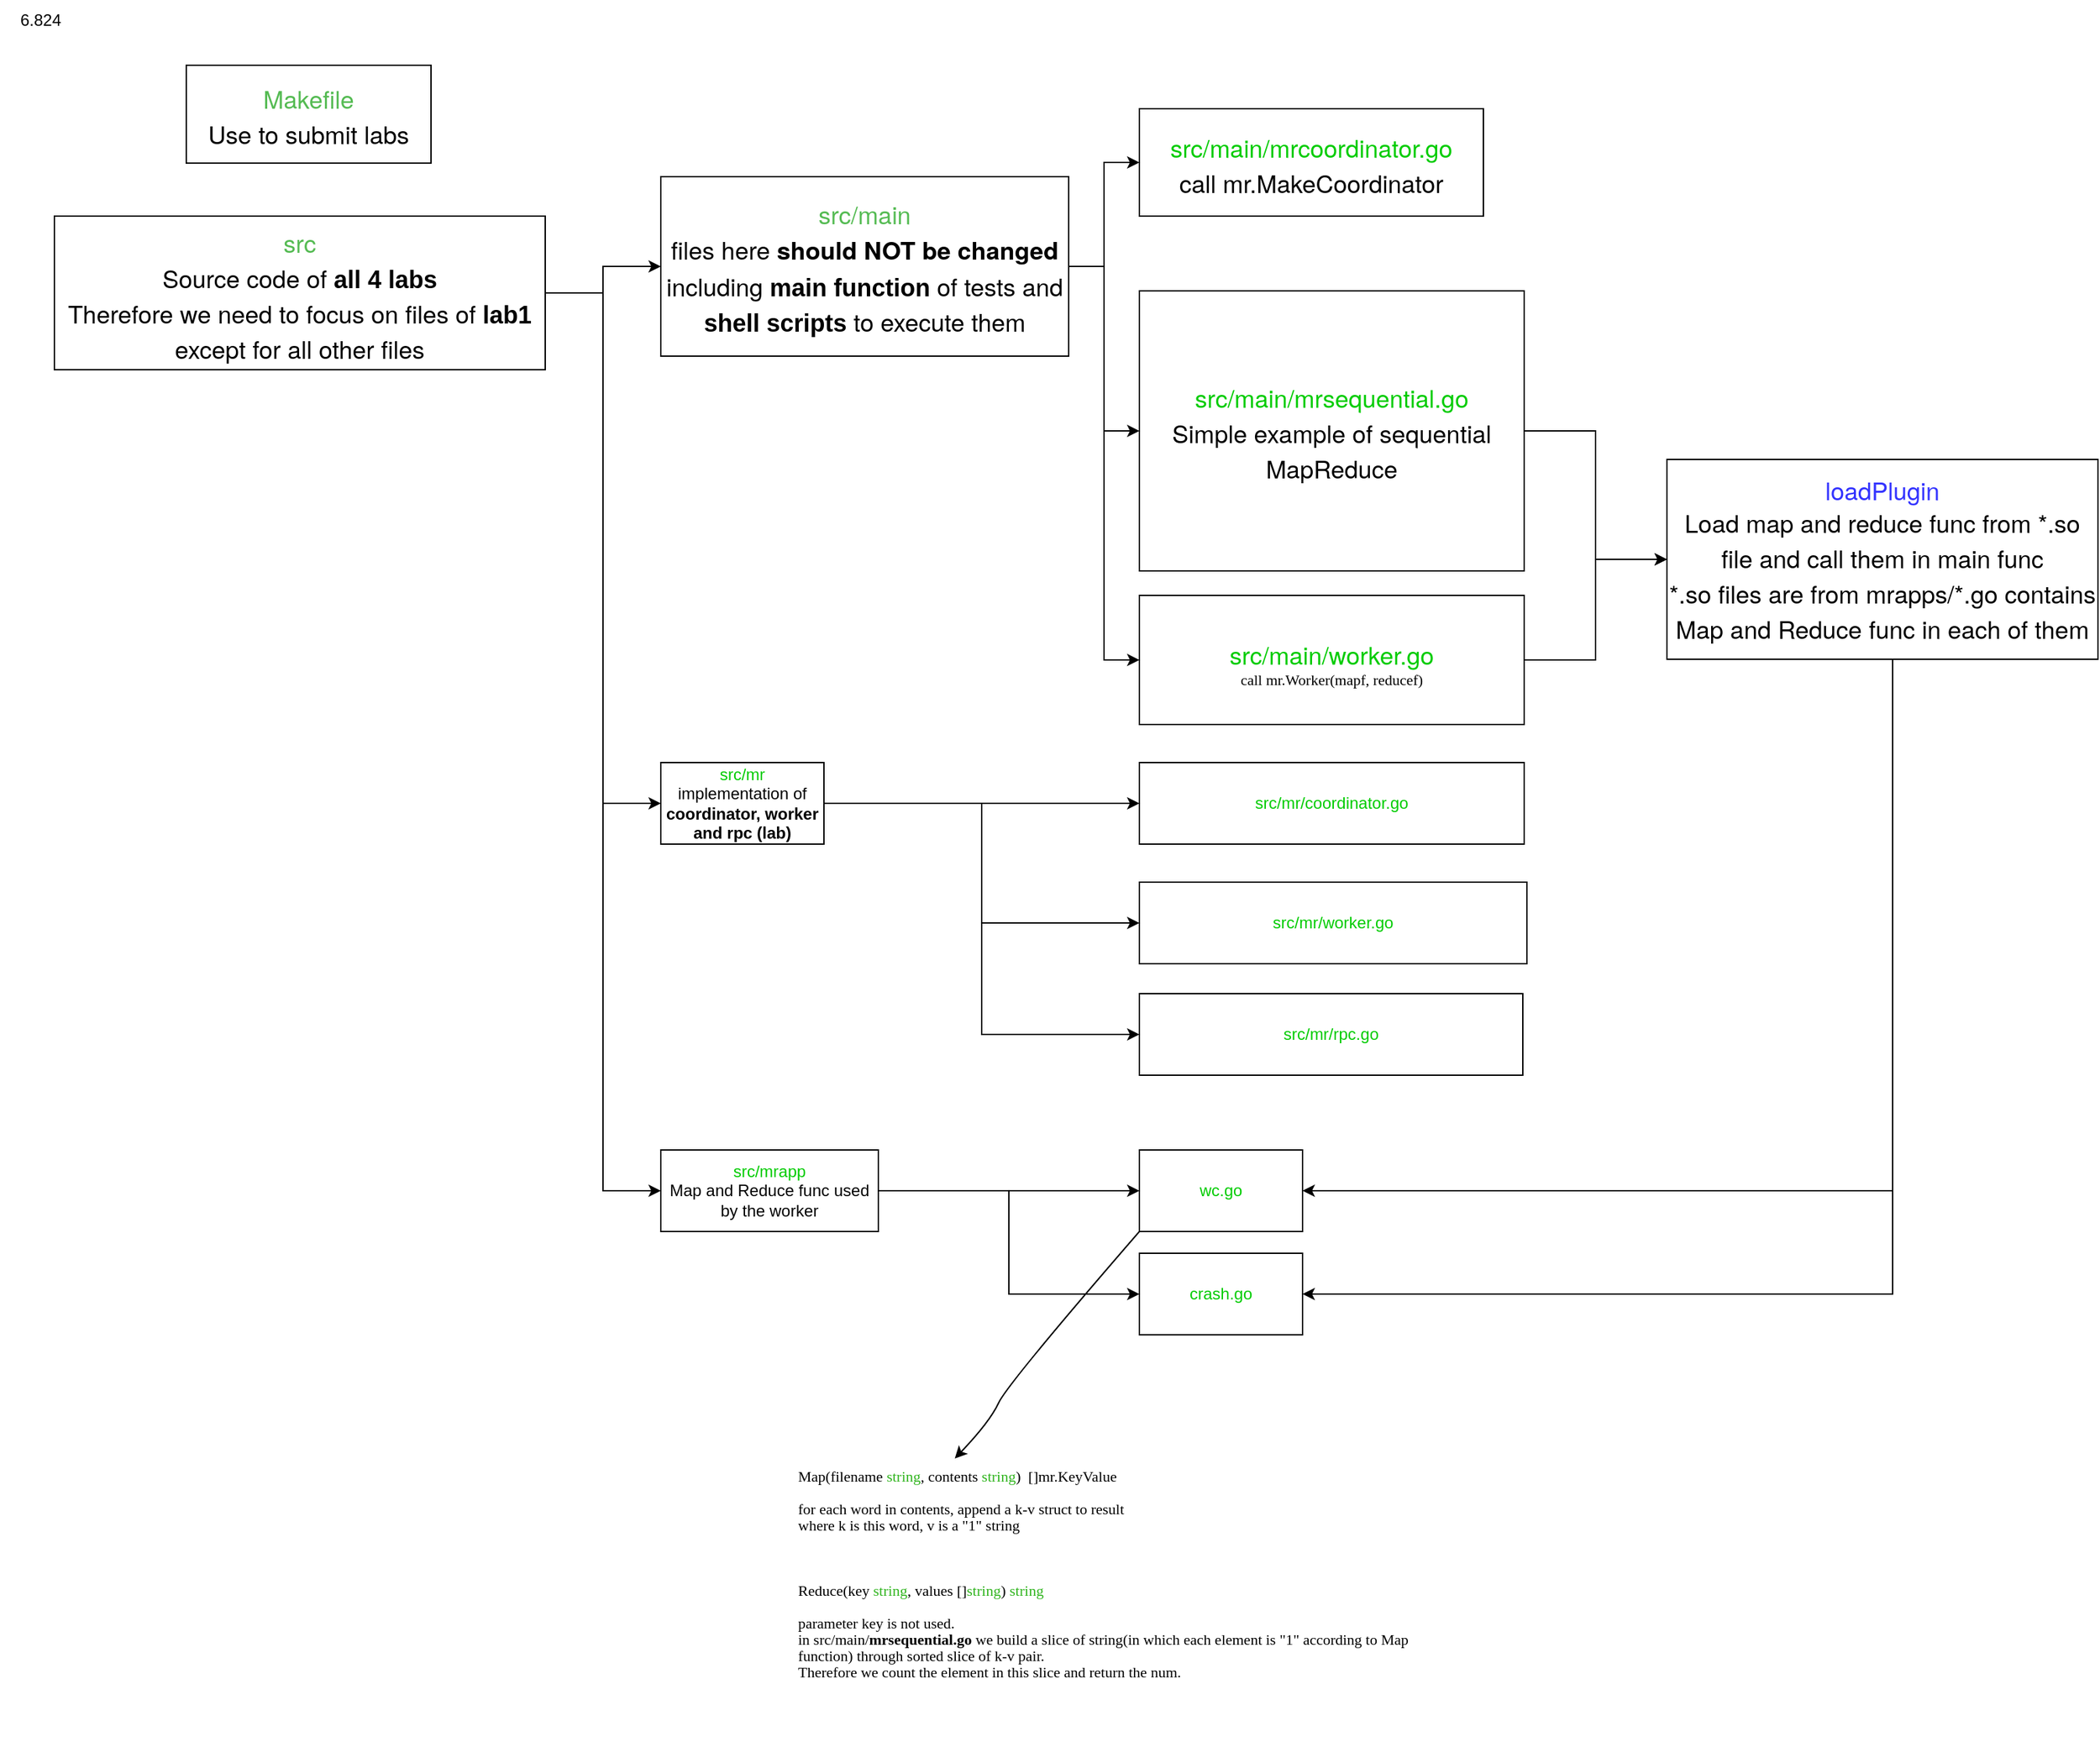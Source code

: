 <mxfile border="50" scale="3" compressed="false" locked="false" version="24.7.13">
  <diagram name="Blank" id="YmL12bMKpDGza6XwsDPr">
    <mxGraphModel dx="1122" dy="794" grid="0" gridSize="10" guides="1" tooltips="1" connect="1" arrows="1" fold="1" page="0" pageScale="1" pageWidth="827" pageHeight="1169" background="none" math="1" shadow="0">
      <root>
        <mxCell id="X5NqExCQtvZxIxQ7pmgY-0" />
        <mxCell id="1" parent="X5NqExCQtvZxIxQ7pmgY-0" />
        <mxCell id="5Ag0eonphYoylYQVg6lO-1" value="&lt;p style=&quot;margin: 0.0px 0.0px 0.0px 0.0px; font: 18.0px &#39;Helvetica Neue&#39;; color: #55bb53&quot;&gt;Makefile&lt;/p&gt;&lt;p style=&quot;margin: 0.0px 0.0px 0.0px 0.0px; font: 18.0px &#39;Helvetica Neue&#39;; color: #000000&quot;&gt;Use to submit labs&lt;/p&gt;" style="rounded=0;whiteSpace=wrap;html=1;" parent="1" vertex="1">
          <mxGeometry x="196" y="178" width="180" height="72" as="geometry" />
        </mxCell>
        <mxCell id="5Ag0eonphYoylYQVg6lO-9" style="edgeStyle=orthogonalEdgeStyle;rounded=0;orthogonalLoop=1;jettySize=auto;html=1;entryX=0;entryY=0.5;entryDx=0;entryDy=0;" parent="1" source="5Ag0eonphYoylYQVg6lO-4" target="5Ag0eonphYoylYQVg6lO-8" edge="1">
          <mxGeometry relative="1" as="geometry" />
        </mxCell>
        <mxCell id="3eQM3ifyqoMQTWc-BdJP-3" style="edgeStyle=orthogonalEdgeStyle;rounded=0;orthogonalLoop=1;jettySize=auto;html=1;entryX=0;entryY=0.5;entryDx=0;entryDy=0;" edge="1" parent="1" source="5Ag0eonphYoylYQVg6lO-4" target="3eQM3ifyqoMQTWc-BdJP-2">
          <mxGeometry relative="1" as="geometry" />
        </mxCell>
        <mxCell id="3eQM3ifyqoMQTWc-BdJP-12" style="edgeStyle=orthogonalEdgeStyle;rounded=0;orthogonalLoop=1;jettySize=auto;html=1;entryX=0;entryY=0.5;entryDx=0;entryDy=0;" edge="1" parent="1" source="5Ag0eonphYoylYQVg6lO-4" target="3eQM3ifyqoMQTWc-BdJP-11">
          <mxGeometry relative="1" as="geometry" />
        </mxCell>
        <mxCell id="5Ag0eonphYoylYQVg6lO-4" value="&lt;p style=&quot;margin: 0px; font-style: normal; font-variant-caps: normal; font-stretch: normal; font-size: 18px; line-height: normal; font-family: &amp;quot;Helvetica Neue&amp;quot;; font-size-adjust: none; font-kerning: auto; font-variant-alternates: normal; font-variant-ligatures: normal; font-variant-numeric: normal; font-variant-east-asian: normal; font-variant-position: normal; font-variant-emoji: normal; font-feature-settings: normal; font-optical-sizing: auto; font-variation-settings: normal; color: rgb(85, 187, 83);&quot;&gt;src&lt;/p&gt;&lt;p style=&quot;margin: 0px; font-style: normal; font-variant-caps: normal; font-stretch: normal; font-size: 18px; line-height: normal; font-family: &amp;quot;Helvetica Neue&amp;quot;; font-size-adjust: none; font-kerning: auto; font-variant-alternates: normal; font-variant-ligatures: normal; font-variant-numeric: normal; font-variant-east-asian: normal; font-variant-position: normal; font-variant-emoji: normal; font-feature-settings: normal; font-optical-sizing: auto; font-variation-settings: normal;&quot;&gt;Source code of &lt;span style=&quot;font-style: normal; font-variant-caps: normal; font-stretch: normal; line-height: normal; font-family: Helvetica; font-size-adjust: none; font-kerning: auto; font-variant-alternates: normal; font-variant-ligatures: normal; font-variant-numeric: normal; font-variant-east-asian: normal; font-variant-position: normal; font-variant-emoji: normal; font-feature-settings: normal; font-optical-sizing: auto; font-variation-settings: normal;&quot;&gt;&lt;b&gt;all 4 labs&lt;/b&gt;&lt;/span&gt;&lt;/p&gt;&lt;p style=&quot;margin: 0px; font-style: normal; font-variant-caps: normal; font-stretch: normal; font-size: 18px; line-height: normal; font-family: &amp;quot;Helvetica Neue&amp;quot;; font-size-adjust: none; font-kerning: auto; font-variant-alternates: normal; font-variant-ligatures: normal; font-variant-numeric: normal; font-variant-east-asian: normal; font-variant-position: normal; font-variant-emoji: normal; font-feature-settings: normal; font-optical-sizing: auto; font-variation-settings: normal;&quot;&gt;Therefore we need to focus on files of &lt;span style=&quot;font-style: normal; font-variant-caps: normal; font-stretch: normal; line-height: normal; font-family: Helvetica; font-size-adjust: none; font-kerning: auto; font-variant-alternates: normal; font-variant-ligatures: normal; font-variant-numeric: normal; font-variant-east-asian: normal; font-variant-position: normal; font-variant-emoji: normal; font-feature-settings: normal; font-optical-sizing: auto; font-variation-settings: normal;&quot;&gt;&lt;b&gt;lab1&lt;/b&gt;&lt;/span&gt; except for all other files&lt;/p&gt;" style="rounded=0;whiteSpace=wrap;html=1;" parent="1" vertex="1">
          <mxGeometry x="99" y="289" width="361" height="113" as="geometry" />
        </mxCell>
        <mxCell id="5Ag0eonphYoylYQVg6lO-7" value="6.824" style="text;html=1;align=center;verticalAlign=middle;whiteSpace=wrap;rounded=0;" parent="1" vertex="1">
          <mxGeometry x="59" y="130" width="60" height="30" as="geometry" />
        </mxCell>
        <mxCell id="5Ag0eonphYoylYQVg6lO-13" style="edgeStyle=orthogonalEdgeStyle;rounded=0;orthogonalLoop=1;jettySize=auto;html=1;entryX=0;entryY=0.5;entryDx=0;entryDy=0;" parent="1" source="5Ag0eonphYoylYQVg6lO-8" target="5Ag0eonphYoylYQVg6lO-10" edge="1">
          <mxGeometry relative="1" as="geometry" />
        </mxCell>
        <mxCell id="5Ag0eonphYoylYQVg6lO-14" style="edgeStyle=orthogonalEdgeStyle;rounded=0;orthogonalLoop=1;jettySize=auto;html=1;entryX=0;entryY=0.5;entryDx=0;entryDy=0;" parent="1" source="5Ag0eonphYoylYQVg6lO-8" target="5Ag0eonphYoylYQVg6lO-12" edge="1">
          <mxGeometry relative="1" as="geometry" />
        </mxCell>
        <mxCell id="5Ag0eonphYoylYQVg6lO-20" style="edgeStyle=orthogonalEdgeStyle;rounded=0;orthogonalLoop=1;jettySize=auto;html=1;entryX=0;entryY=0.5;entryDx=0;entryDy=0;" parent="1" source="5Ag0eonphYoylYQVg6lO-8" target="5Ag0eonphYoylYQVg6lO-19" edge="1">
          <mxGeometry relative="1" as="geometry" />
        </mxCell>
        <mxCell id="5Ag0eonphYoylYQVg6lO-8" value="&lt;p style=&quot;margin: 0px; font-style: normal; font-variant-caps: normal; font-stretch: normal; font-size: 18px; line-height: normal; font-family: &amp;quot;Helvetica Neue&amp;quot;; font-size-adjust: none; font-kerning: auto; font-variant-alternates: normal; font-variant-ligatures: normal; font-variant-numeric: normal; font-variant-east-asian: normal; font-variant-position: normal; font-variant-emoji: normal; font-feature-settings: normal; font-optical-sizing: auto; font-variation-settings: normal; color: rgb(85, 187, 83);&quot;&gt;src/main&lt;/p&gt;&lt;p style=&quot;margin: 0px; font-style: normal; font-variant-caps: normal; font-stretch: normal; font-size: 18px; line-height: normal; font-family: &amp;quot;Helvetica Neue&amp;quot;; font-size-adjust: none; font-kerning: auto; font-variant-alternates: normal; font-variant-ligatures: normal; font-variant-numeric: normal; font-variant-east-asian: normal; font-variant-position: normal; font-variant-emoji: normal; font-feature-settings: normal; font-optical-sizing: auto; font-variation-settings: normal;&quot;&gt;files here&amp;nbsp;&lt;b&gt;should NOT be changed&lt;/b&gt;&lt;/p&gt;&lt;p style=&quot;margin: 0px; font-style: normal; font-variant-caps: normal; font-stretch: normal; font-size: 18px; line-height: normal; font-family: &amp;quot;Helvetica Neue&amp;quot;; font-size-adjust: none; font-kerning: auto; font-variant-alternates: normal; font-variant-ligatures: normal; font-variant-numeric: normal; font-variant-east-asian: normal; font-variant-position: normal; font-variant-emoji: normal; font-feature-settings: normal; font-optical-sizing: auto; font-variation-settings: normal;&quot;&gt;including &lt;span style=&quot;font-style: normal; font-variant-caps: normal; font-stretch: normal; line-height: normal; font-family: Helvetica; font-size-adjust: none; font-kerning: auto; font-variant-alternates: normal; font-variant-ligatures: normal; font-variant-numeric: normal; font-variant-east-asian: normal; font-variant-position: normal; font-variant-emoji: normal; font-feature-settings: normal; font-optical-sizing: auto; font-variation-settings: normal;&quot;&gt;&lt;b&gt;main function&lt;/b&gt;&lt;/span&gt; of tests and &lt;span style=&quot;font-style: normal; font-variant-caps: normal; font-stretch: normal; line-height: normal; font-family: Helvetica; font-size-adjust: none; font-kerning: auto; font-variant-alternates: normal; font-variant-ligatures: normal; font-variant-numeric: normal; font-variant-east-asian: normal; font-variant-position: normal; font-variant-emoji: normal; font-feature-settings: normal; font-optical-sizing: auto; font-variation-settings: normal;&quot;&gt;&lt;b&gt;shell scripts &lt;/b&gt;&lt;/span&gt;to execute them&lt;/p&gt;" style="rounded=0;whiteSpace=wrap;html=1;" parent="1" vertex="1">
          <mxGeometry x="545" y="260" width="300" height="132" as="geometry" />
        </mxCell>
        <mxCell id="5Ag0eonphYoylYQVg6lO-10" value="&lt;p style=&quot;margin: 0px; font-style: normal; font-variant-caps: normal; font-stretch: normal; font-size: 18px; line-height: normal; font-family: &amp;quot;Helvetica Neue&amp;quot;; font-size-adjust: none; font-kerning: auto; font-variant-alternates: normal; font-variant-ligatures: normal; font-variant-numeric: normal; font-variant-east-asian: normal; font-variant-position: normal; font-variant-emoji: normal; font-feature-settings: normal; font-optical-sizing: auto; font-variation-settings: normal;&quot;&gt;&lt;font color=&quot;#00cc00&quot;&gt;src/main/mrcoordinator.go&lt;/font&gt;&lt;/p&gt;&lt;p style=&quot;margin: 0px; font-style: normal; font-variant-caps: normal; font-stretch: normal; font-size: 18px; line-height: normal; font-family: &amp;quot;Helvetica Neue&amp;quot;; font-size-adjust: none; font-kerning: auto; font-variant-alternates: normal; font-variant-ligatures: normal; font-variant-numeric: normal; font-variant-east-asian: normal; font-variant-position: normal; font-variant-emoji: normal; font-feature-settings: normal; font-optical-sizing: auto; font-variation-settings: normal;&quot;&gt;call mr.MakeCoordinator&lt;/p&gt;" style="rounded=0;whiteSpace=wrap;html=1;" parent="1" vertex="1">
          <mxGeometry x="897" y="210" width="253" height="79" as="geometry" />
        </mxCell>
        <mxCell id="5Ag0eonphYoylYQVg6lO-24" style="edgeStyle=orthogonalEdgeStyle;rounded=0;orthogonalLoop=1;jettySize=auto;html=1;entryX=0;entryY=0.5;entryDx=0;entryDy=0;" parent="1" source="5Ag0eonphYoylYQVg6lO-12" target="5Ag0eonphYoylYQVg6lO-16" edge="1">
          <mxGeometry relative="1" as="geometry" />
        </mxCell>
        <mxCell id="5Ag0eonphYoylYQVg6lO-12" value="&lt;p style=&quot;margin: 0px; font-style: normal; font-variant-caps: normal; font-stretch: normal; font-size: 18px; line-height: normal; font-family: &amp;quot;Helvetica Neue&amp;quot;; font-size-adjust: none; font-kerning: auto; font-variant-alternates: normal; font-variant-ligatures: normal; font-variant-numeric: normal; font-variant-east-asian: normal; font-variant-position: normal; font-variant-emoji: normal; font-feature-settings: normal; font-optical-sizing: auto; font-variation-settings: normal;&quot;&gt;&lt;font color=&quot;#00cc00&quot;&gt;src/main/mrsequential.go&lt;/font&gt;&lt;/p&gt;&lt;p style=&quot;margin: 0px; font-style: normal; font-variant-caps: normal; font-stretch: normal; font-size: 18px; line-height: normal; font-family: &amp;quot;Helvetica Neue&amp;quot;; font-size-adjust: none; font-kerning: auto; font-variant-alternates: normal; font-variant-ligatures: normal; font-variant-numeric: normal; font-variant-east-asian: normal; font-variant-position: normal; font-variant-emoji: normal; font-feature-settings: normal; font-optical-sizing: auto; font-variation-settings: normal;&quot;&gt;Simple example of sequential MapReduce&lt;/p&gt;" style="rounded=0;whiteSpace=wrap;html=1;" parent="1" vertex="1">
          <mxGeometry x="897" y="344" width="283" height="206" as="geometry" />
        </mxCell>
        <mxCell id="3eQM3ifyqoMQTWc-BdJP-20" style="edgeStyle=orthogonalEdgeStyle;rounded=0;orthogonalLoop=1;jettySize=auto;html=1;entryX=1;entryY=0.5;entryDx=0;entryDy=0;" edge="1" parent="1" source="5Ag0eonphYoylYQVg6lO-16" target="3eQM3ifyqoMQTWc-BdJP-13">
          <mxGeometry relative="1" as="geometry">
            <Array as="points">
              <mxPoint x="1451" y="1006" />
            </Array>
          </mxGeometry>
        </mxCell>
        <mxCell id="3eQM3ifyqoMQTWc-BdJP-21" style="edgeStyle=orthogonalEdgeStyle;rounded=0;orthogonalLoop=1;jettySize=auto;html=1;entryX=1;entryY=0.5;entryDx=0;entryDy=0;" edge="1" parent="1" source="5Ag0eonphYoylYQVg6lO-16" target="3eQM3ifyqoMQTWc-BdJP-16">
          <mxGeometry relative="1" as="geometry">
            <Array as="points">
              <mxPoint x="1451" y="1082" />
            </Array>
          </mxGeometry>
        </mxCell>
        <mxCell id="5Ag0eonphYoylYQVg6lO-16" value="&lt;span style=&quot;caret-color: rgb(0, 204, 0); font-family: &amp;quot;Helvetica Neue&amp;quot;; font-size: 18px;&quot;&gt;&lt;font color=&quot;#3333ff&quot;&gt;loadPlugin&lt;/font&gt;&lt;/span&gt;&lt;br&gt;&lt;div&gt;&lt;p style=&quot;margin: 0px; font-stretch: normal; font-size: 18px; line-height: normal; font-family: &amp;quot;Helvetica Neue&amp;quot;; font-size-adjust: none; font-kerning: auto; font-variant-alternates: normal; font-variant-ligatures: normal; font-variant-numeric: normal; font-variant-east-asian: normal; font-variant-position: normal; font-feature-settings: normal; font-optical-sizing: auto; font-variation-settings: normal;&quot;&gt;Load map and reduce func from *.so file and call them in main func&lt;/p&gt;&lt;p style=&quot;margin: 0px; font-stretch: normal; font-size: 18px; line-height: normal; font-family: &amp;quot;Helvetica Neue&amp;quot;; font-size-adjust: none; font-kerning: auto; font-variant-alternates: normal; font-variant-ligatures: normal; font-variant-numeric: normal; font-variant-east-asian: normal; font-variant-position: normal; font-feature-settings: normal; font-optical-sizing: auto; font-variation-settings: normal;&quot;&gt;*.so files are from mrapps/*.go contains Map and Reduce func in each of them&lt;/p&gt;&lt;/div&gt;" style="rounded=0;whiteSpace=wrap;html=1;" parent="1" vertex="1">
          <mxGeometry x="1285" y="468" width="317" height="147" as="geometry" />
        </mxCell>
        <mxCell id="5Ag0eonphYoylYQVg6lO-25" style="edgeStyle=orthogonalEdgeStyle;rounded=0;orthogonalLoop=1;jettySize=auto;html=1;entryX=0;entryY=0.5;entryDx=0;entryDy=0;" parent="1" source="5Ag0eonphYoylYQVg6lO-19" target="5Ag0eonphYoylYQVg6lO-16" edge="1">
          <mxGeometry relative="1" as="geometry" />
        </mxCell>
        <mxCell id="5Ag0eonphYoylYQVg6lO-19" value="&lt;p style=&quot;margin: 0px; font-style: normal; font-variant-caps: normal; font-stretch: normal; font-size: 18px; line-height: normal; font-family: &amp;quot;Helvetica Neue&amp;quot;; font-size-adjust: none; font-kerning: auto; font-variant-alternates: normal; font-variant-ligatures: normal; font-variant-numeric: normal; font-variant-east-asian: normal; font-variant-position: normal; font-variant-emoji: normal; font-feature-settings: normal; font-optical-sizing: auto; font-variation-settings: normal;&quot;&gt;&lt;font color=&quot;#00cc00&quot;&gt;src/main/worker.go&lt;/font&gt;&lt;/p&gt;&lt;p style=&quot;margin: 0px; font-style: normal; font-variant-caps: normal; font-stretch: normal; font-size: 11px; line-height: normal; font-family: Menlo; font-size-adjust: none; font-kerning: auto; font-variant-alternates: normal; font-variant-ligatures: normal; font-variant-numeric: normal; font-variant-east-asian: normal; font-variant-position: normal; font-variant-emoji: normal; font-feature-settings: normal; font-optical-sizing: auto; font-variation-settings: normal;&quot;&gt;&lt;span style=&quot;font-variant-ligatures: no-common-ligatures&quot;&gt;call mr.Worker(mapf, reducef)&lt;/span&gt;&lt;/p&gt;" style="rounded=0;whiteSpace=wrap;html=1;" parent="1" vertex="1">
          <mxGeometry x="897" y="568" width="283" height="95" as="geometry" />
        </mxCell>
        <mxCell id="3eQM3ifyqoMQTWc-BdJP-5" style="edgeStyle=orthogonalEdgeStyle;rounded=0;orthogonalLoop=1;jettySize=auto;html=1;entryX=0;entryY=0.5;entryDx=0;entryDy=0;" edge="1" parent="1" source="3eQM3ifyqoMQTWc-BdJP-2" target="3eQM3ifyqoMQTWc-BdJP-4">
          <mxGeometry relative="1" as="geometry" />
        </mxCell>
        <mxCell id="3eQM3ifyqoMQTWc-BdJP-8" style="edgeStyle=orthogonalEdgeStyle;rounded=0;orthogonalLoop=1;jettySize=auto;html=1;exitX=1;exitY=0.5;exitDx=0;exitDy=0;entryX=0;entryY=0.5;entryDx=0;entryDy=0;" edge="1" parent="1" source="3eQM3ifyqoMQTWc-BdJP-2" target="3eQM3ifyqoMQTWc-BdJP-6">
          <mxGeometry relative="1" as="geometry" />
        </mxCell>
        <mxCell id="3eQM3ifyqoMQTWc-BdJP-9" style="edgeStyle=orthogonalEdgeStyle;rounded=0;orthogonalLoop=1;jettySize=auto;html=1;entryX=0;entryY=0.5;entryDx=0;entryDy=0;" edge="1" parent="1" source="3eQM3ifyqoMQTWc-BdJP-2" target="3eQM3ifyqoMQTWc-BdJP-7">
          <mxGeometry relative="1" as="geometry" />
        </mxCell>
        <mxCell id="3eQM3ifyqoMQTWc-BdJP-2" value="&lt;font color=&quot;#00cc00&quot;&gt;src/mr&lt;/font&gt;&lt;div&gt;implementation of &lt;b&gt;coordinator, worker and rpc (lab)&lt;/b&gt;&lt;/div&gt;" style="rounded=0;whiteSpace=wrap;html=1;" vertex="1" parent="1">
          <mxGeometry x="545" y="691" width="120" height="60" as="geometry" />
        </mxCell>
        <mxCell id="3eQM3ifyqoMQTWc-BdJP-4" value="&lt;font color=&quot;#00cc00&quot;&gt;src/mr/coordinator.go&lt;/font&gt;" style="rounded=0;whiteSpace=wrap;html=1;" vertex="1" parent="1">
          <mxGeometry x="897" y="691" width="283" height="60" as="geometry" />
        </mxCell>
        <mxCell id="3eQM3ifyqoMQTWc-BdJP-6" value="&lt;font color=&quot;#00cc00&quot;&gt;src/mr/worker.go&lt;/font&gt;" style="rounded=0;whiteSpace=wrap;html=1;" vertex="1" parent="1">
          <mxGeometry x="897" y="779" width="285" height="60" as="geometry" />
        </mxCell>
        <mxCell id="3eQM3ifyqoMQTWc-BdJP-7" value="&lt;font color=&quot;#00cc00&quot;&gt;src/mr/rpc.go&lt;/font&gt;" style="rounded=0;whiteSpace=wrap;html=1;" vertex="1" parent="1">
          <mxGeometry x="897" y="861" width="282" height="60" as="geometry" />
        </mxCell>
        <mxCell id="3eQM3ifyqoMQTWc-BdJP-14" style="edgeStyle=orthogonalEdgeStyle;rounded=0;orthogonalLoop=1;jettySize=auto;html=1;entryX=0;entryY=0.5;entryDx=0;entryDy=0;" edge="1" parent="1" source="3eQM3ifyqoMQTWc-BdJP-11" target="3eQM3ifyqoMQTWc-BdJP-13">
          <mxGeometry relative="1" as="geometry" />
        </mxCell>
        <mxCell id="3eQM3ifyqoMQTWc-BdJP-17" style="edgeStyle=orthogonalEdgeStyle;rounded=0;orthogonalLoop=1;jettySize=auto;html=1;entryX=0;entryY=0.5;entryDx=0;entryDy=0;" edge="1" parent="1" source="3eQM3ifyqoMQTWc-BdJP-11" target="3eQM3ifyqoMQTWc-BdJP-16">
          <mxGeometry relative="1" as="geometry" />
        </mxCell>
        <mxCell id="3eQM3ifyqoMQTWc-BdJP-11" value="&lt;font color=&quot;#00cc00&quot;&gt;src/mrapp&lt;/font&gt;&lt;div&gt;Map and Reduce func used by the worker&lt;/div&gt;" style="rounded=0;whiteSpace=wrap;html=1;" vertex="1" parent="1">
          <mxGeometry x="545" y="976" width="160" height="60" as="geometry" />
        </mxCell>
        <mxCell id="3eQM3ifyqoMQTWc-BdJP-13" value="&lt;font color=&quot;#00cc00&quot;&gt;wc.go&lt;/font&gt;" style="rounded=0;whiteSpace=wrap;html=1;" vertex="1" parent="1">
          <mxGeometry x="897" y="976" width="120" height="60" as="geometry" />
        </mxCell>
        <mxCell id="3eQM3ifyqoMQTWc-BdJP-16" value="&lt;font color=&quot;#00cc00&quot;&gt;crash.go&lt;/font&gt;" style="rounded=0;whiteSpace=wrap;html=1;" vertex="1" parent="1">
          <mxGeometry x="897" y="1052" width="120" height="60" as="geometry" />
        </mxCell>
        <mxCell id="3eQM3ifyqoMQTWc-BdJP-23" value="&lt;h1 style=&quot;margin-top: 0px;&quot;&gt;&lt;p style=&quot;margin: 0px; font-style: normal; font-variant-caps: normal; font-weight: normal; font-stretch: normal; font-size: 11px; line-height: normal; font-family: Menlo; font-size-adjust: none; font-kerning: auto; font-variant-alternates: normal; font-variant-ligatures: normal; font-variant-numeric: normal; font-variant-east-asian: normal; font-variant-position: normal; font-variant-emoji: normal; font-feature-settings: normal; font-optical-sizing: auto; font-variation-settings: normal;&quot;&gt;&lt;span style=&quot;font-variant-ligatures: no-common-ligatures&quot;&gt;Map(filename &lt;/span&gt;&lt;span style=&quot;font-variant-ligatures: no-common-ligatures; color: #2fb41d&quot;&gt;string&lt;/span&gt;&lt;span style=&quot;font-variant-ligatures: no-common-ligatures&quot;&gt;, contents &lt;/span&gt;&lt;span style=&quot;font-variant-ligatures: no-common-ligatures; color: #2fb41d&quot;&gt;string&lt;/span&gt;&lt;span style=&quot;font-variant-ligatures: no-common-ligatures&quot;&gt;)&amp;nbsp;&lt;/span&gt;&amp;nbsp;[]mr.KeyValue&lt;/p&gt;&lt;p style=&quot;margin: 0px; font-style: normal; font-variant-caps: normal; font-weight: normal; font-stretch: normal; font-size: 11px; line-height: normal; font-family: Menlo; font-size-adjust: none; font-kerning: auto; font-variant-alternates: normal; font-variant-ligatures: normal; font-variant-numeric: normal; font-variant-east-asian: normal; font-variant-position: normal; font-variant-emoji: normal; font-feature-settings: normal; font-optical-sizing: auto; font-variation-settings: normal;&quot;&gt;&lt;span style=&quot;font-variant-ligatures: no-common-ligatures&quot;&gt;&lt;br&gt;&lt;/span&gt;&lt;/p&gt;&lt;p style=&quot;margin: 0px; font-style: normal; font-variant-caps: normal; font-weight: normal; font-stretch: normal; font-size: 11px; line-height: normal; font-family: Menlo; font-size-adjust: none; font-kerning: auto; font-variant-alternates: normal; font-variant-ligatures: normal; font-variant-numeric: normal; font-variant-east-asian: normal; font-variant-position: normal; font-variant-emoji: normal; font-feature-settings: normal; font-optical-sizing: auto; font-variation-settings: normal;&quot;&gt;&lt;span style=&quot;font-variant-ligatures: no-common-ligatures&quot;&gt;for each word in contents, append a k-v struct to result&lt;/span&gt;&lt;/p&gt;&lt;p style=&quot;margin: 0px; font-style: normal; font-variant-caps: normal; font-weight: normal; font-stretch: normal; font-size: 11px; line-height: normal; font-family: Menlo; font-size-adjust: none; font-kerning: auto; font-variant-alternates: normal; font-variant-ligatures: normal; font-variant-numeric: normal; font-variant-east-asian: normal; font-variant-position: normal; font-variant-emoji: normal; font-feature-settings: normal; font-optical-sizing: auto; font-variation-settings: normal;&quot;&gt;&lt;span style=&quot;font-variant-ligatures: no-common-ligatures&quot;&gt;where k is this word, v is a &quot;1&quot; string&lt;/span&gt;&lt;/p&gt;&lt;p style=&quot;margin: 0px; font-style: normal; font-variant-caps: normal; font-weight: normal; font-stretch: normal; font-size: 11px; line-height: normal; font-family: Menlo; font-size-adjust: none; font-kerning: auto; font-variant-alternates: normal; font-variant-ligatures: normal; font-variant-numeric: normal; font-variant-east-asian: normal; font-variant-position: normal; font-variant-emoji: normal; font-feature-settings: normal; font-optical-sizing: auto; font-variation-settings: normal;&quot;&gt;&lt;span style=&quot;font-variant-ligatures: no-common-ligatures&quot;&gt;&lt;br&gt;&lt;/span&gt;&lt;/p&gt;&lt;p style=&quot;margin: 0px; font-style: normal; font-variant-caps: normal; font-weight: normal; font-stretch: normal; font-size: 11px; line-height: normal; font-family: Menlo; font-size-adjust: none; font-kerning: auto; font-variant-alternates: normal; font-variant-ligatures: normal; font-variant-numeric: normal; font-variant-east-asian: normal; font-variant-position: normal; font-variant-emoji: normal; font-feature-settings: normal; font-optical-sizing: auto; font-variation-settings: normal;&quot;&gt;&lt;span style=&quot;font-variant-ligatures: no-common-ligatures&quot;&gt;&lt;br&gt;&lt;/span&gt;&lt;/p&gt;&lt;p style=&quot;margin: 0px; font-style: normal; font-variant-caps: normal; font-weight: normal; font-stretch: normal; font-size: 11px; line-height: normal; font-family: Menlo; font-size-adjust: none; font-kerning: auto; font-variant-alternates: normal; font-variant-ligatures: normal; font-variant-numeric: normal; font-variant-east-asian: normal; font-variant-position: normal; font-variant-emoji: normal; font-feature-settings: normal; font-optical-sizing: auto; font-variation-settings: normal;&quot;&gt;&lt;span style=&quot;font-variant-ligatures: no-common-ligatures&quot;&gt;&lt;br&gt;&lt;/span&gt;&lt;/p&gt;&lt;p style=&quot;margin: 0px; font-style: normal; font-variant-caps: normal; font-weight: normal; font-stretch: normal; font-size: 11px; line-height: normal; font-family: Menlo; font-size-adjust: none; font-kerning: auto; font-variant-alternates: normal; font-variant-ligatures: normal; font-variant-numeric: normal; font-variant-east-asian: normal; font-variant-position: normal; font-variant-emoji: normal; font-feature-settings: normal; font-optical-sizing: auto; font-variation-settings: normal;&quot;&gt;&lt;span style=&quot;font-variant-ligatures: no-common-ligatures&quot;&gt;&lt;/span&gt;&lt;/p&gt;&lt;p style=&quot;margin: 0px; font-style: normal; font-variant-caps: normal; font-weight: normal; font-stretch: normal; font-size: 11px; line-height: normal; font-family: Menlo; font-size-adjust: none; font-kerning: auto; font-variant-alternates: normal; font-variant-ligatures: normal; font-variant-numeric: normal; font-variant-east-asian: normal; font-variant-position: normal; font-variant-emoji: normal; font-feature-settings: normal; font-optical-sizing: auto; font-variation-settings: normal;&quot;&gt;&lt;span style=&quot;font-variant-ligatures: no-common-ligatures&quot;&gt;Reduce(key &lt;/span&gt;&lt;span style=&quot;font-variant-ligatures: no-common-ligatures; color: #2fb41d&quot;&gt;string&lt;/span&gt;&lt;span style=&quot;font-variant-ligatures: no-common-ligatures&quot;&gt;, values []&lt;/span&gt;&lt;span style=&quot;font-variant-ligatures: no-common-ligatures; color: #2fb41d&quot;&gt;string&lt;/span&gt;&lt;span style=&quot;font-variant-ligatures: no-common-ligatures&quot;&gt;) &lt;/span&gt;&lt;span style=&quot;font-variant-ligatures: no-common-ligatures; color: #2fb41d&quot;&gt;string&lt;/span&gt;&lt;/p&gt;&lt;p style=&quot;margin: 0px; font-style: normal; font-variant-caps: normal; font-weight: normal; font-stretch: normal; font-size: 11px; line-height: normal; font-family: Menlo; font-size-adjust: none; font-kerning: auto; font-variant-alternates: normal; font-variant-ligatures: normal; font-variant-numeric: normal; font-variant-east-asian: normal; font-variant-position: normal; font-variant-emoji: normal; font-feature-settings: normal; font-optical-sizing: auto; font-variation-settings: normal;&quot;&gt;&lt;span style=&quot;font-variant-ligatures: no-common-ligatures; color: #2fb41d&quot;&gt;&lt;br&gt;&lt;/span&gt;&lt;/p&gt;&lt;p style=&quot;margin: 0px; font-style: normal; font-variant-caps: normal; font-weight: normal; font-stretch: normal; font-size: 11px; line-height: normal; font-family: Menlo; font-size-adjust: none; font-kerning: auto; font-variant-alternates: normal; font-variant-ligatures: normal; font-variant-numeric: normal; font-variant-east-asian: normal; font-variant-position: normal; font-variant-emoji: normal; font-feature-settings: normal; font-optical-sizing: auto; font-variation-settings: normal;&quot;&gt;&lt;span style=&quot;caret-color: rgb(47, 180, 29);&quot;&gt;parameter key is not used.&lt;/span&gt;&lt;/p&gt;&lt;p style=&quot;margin: 0px; font-style: normal; font-variant-caps: normal; font-stretch: normal; font-size: 11px; line-height: normal; font-family: Menlo; font-size-adjust: none; font-kerning: auto; font-variant-alternates: normal; font-variant-ligatures: normal; font-variant-numeric: normal; font-variant-east-asian: normal; font-variant-position: normal; font-feature-settings: normal; font-optical-sizing: auto; font-variation-settings: normal;&quot;&gt;&lt;span style=&quot;font-weight: normal;&quot;&gt;&lt;span style=&quot;caret-color: rgb(47, 180, 29);&quot;&gt;in src&lt;/span&gt;/main/&lt;/span&gt;mrsequential.go&lt;span style=&quot;font-weight: normal;&quot;&gt; we build a slice of string(in which each element is &quot;1&quot; according to Map function) through sorted slice of k-v pair.&lt;/span&gt;&lt;/p&gt;&lt;p style=&quot;margin: 0px; font-style: normal; font-variant-caps: normal; font-weight: normal; font-stretch: normal; font-size: 11px; line-height: normal; font-family: Menlo; font-size-adjust: none; font-kerning: auto; font-variant-alternates: normal; font-variant-ligatures: normal; font-variant-numeric: normal; font-variant-east-asian: normal; font-variant-position: normal; font-variant-emoji: normal; font-feature-settings: normal; font-optical-sizing: auto; font-variation-settings: normal;&quot;&gt;Therefore we count the element in this slice and return the num.&lt;/p&gt;&lt;p style=&quot;margin: 0px; font-style: normal; font-variant-caps: normal; font-weight: normal; font-stretch: normal; font-size: 11px; line-height: normal; font-family: Menlo; font-size-adjust: none; font-kerning: auto; font-variant-alternates: normal; font-variant-ligatures: normal; font-variant-numeric: normal; font-variant-east-asian: normal; font-variant-position: normal; font-variant-emoji: normal; font-feature-settings: normal; font-optical-sizing: auto; font-variation-settings: normal;&quot;&gt;&lt;br&gt;&lt;/p&gt;&lt;/h1&gt;" style="text;html=1;whiteSpace=wrap;overflow=hidden;rounded=0;" vertex="1" parent="1">
          <mxGeometry x="644" y="1203" width="469" height="220" as="geometry" />
        </mxCell>
        <mxCell id="3eQM3ifyqoMQTWc-BdJP-26" value="" style="curved=1;endArrow=classic;html=1;rounded=0;exitX=0;exitY=1;exitDx=0;exitDy=0;entryX=0.25;entryY=0;entryDx=0;entryDy=0;" edge="1" parent="1" source="3eQM3ifyqoMQTWc-BdJP-13" target="3eQM3ifyqoMQTWc-BdJP-23">
          <mxGeometry width="50" height="50" relative="1" as="geometry">
            <mxPoint x="787" y="1226" as="sourcePoint" />
            <mxPoint x="837" y="1176" as="targetPoint" />
            <Array as="points">
              <mxPoint x="800" y="1148" />
              <mxPoint x="787" y="1176" />
            </Array>
          </mxGeometry>
        </mxCell>
      </root>
    </mxGraphModel>
  </diagram>
</mxfile>
